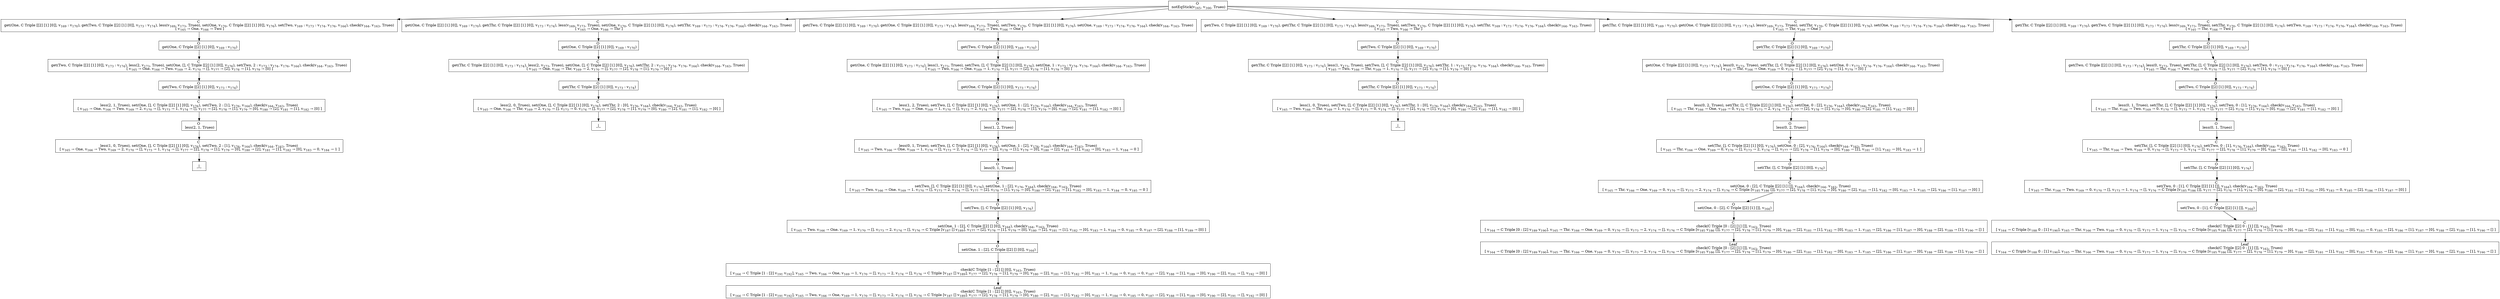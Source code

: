 digraph {
    graph [rankdir=TB
          ,bgcolor=transparent];
    node [shape=box
         ,fillcolor=white
         ,style=filled];
    0 [label=<O <BR/> notEqStick(v<SUB>165</SUB>, v<SUB>166</SUB>, Trueo)>];
    1 [label=<C <BR/> get(One, C Triple [[2] [1] [0]], v<SUB>169</SUB> : v<SUB>170</SUB>), get(Two, C Triple [[2] [1] [0]], v<SUB>173</SUB> : v<SUB>174</SUB>), less(v<SUB>169</SUB>, v<SUB>173</SUB>, Trueo), set(One, v<SUB>170</SUB>, C Triple [[2] [1] [0]], v<SUB>176</SUB>), set(Two, v<SUB>169</SUB> : v<SUB>173</SUB> : v<SUB>174</SUB>, v<SUB>176</SUB>, v<SUB>164</SUB>), check(v<SUB>164</SUB>, v<SUB>163</SUB>, Trueo) <BR/>  [ v<SUB>165</SUB> &rarr; One, v<SUB>166</SUB> &rarr; Two ] >];
    2 [label=<C <BR/> get(One, C Triple [[2] [1] [0]], v<SUB>169</SUB> : v<SUB>170</SUB>), get(Thr, C Triple [[2] [1] [0]], v<SUB>173</SUB> : v<SUB>174</SUB>), less(v<SUB>169</SUB>, v<SUB>173</SUB>, Trueo), set(One, v<SUB>170</SUB>, C Triple [[2] [1] [0]], v<SUB>176</SUB>), set(Thr, v<SUB>169</SUB> : v<SUB>173</SUB> : v<SUB>174</SUB>, v<SUB>176</SUB>, v<SUB>164</SUB>), check(v<SUB>164</SUB>, v<SUB>163</SUB>, Trueo) <BR/>  [ v<SUB>165</SUB> &rarr; One, v<SUB>166</SUB> &rarr; Thr ] >];
    3 [label=<C <BR/> get(Two, C Triple [[2] [1] [0]], v<SUB>169</SUB> : v<SUB>170</SUB>), get(One, C Triple [[2] [1] [0]], v<SUB>173</SUB> : v<SUB>174</SUB>), less(v<SUB>169</SUB>, v<SUB>173</SUB>, Trueo), set(Two, v<SUB>170</SUB>, C Triple [[2] [1] [0]], v<SUB>176</SUB>), set(One, v<SUB>169</SUB> : v<SUB>173</SUB> : v<SUB>174</SUB>, v<SUB>176</SUB>, v<SUB>164</SUB>), check(v<SUB>164</SUB>, v<SUB>163</SUB>, Trueo) <BR/>  [ v<SUB>165</SUB> &rarr; Two, v<SUB>166</SUB> &rarr; One ] >];
    4 [label=<C <BR/> get(Two, C Triple [[2] [1] [0]], v<SUB>169</SUB> : v<SUB>170</SUB>), get(Thr, C Triple [[2] [1] [0]], v<SUB>173</SUB> : v<SUB>174</SUB>), less(v<SUB>169</SUB>, v<SUB>173</SUB>, Trueo), set(Two, v<SUB>170</SUB>, C Triple [[2] [1] [0]], v<SUB>176</SUB>), set(Thr, v<SUB>169</SUB> : v<SUB>173</SUB> : v<SUB>174</SUB>, v<SUB>176</SUB>, v<SUB>164</SUB>), check(v<SUB>164</SUB>, v<SUB>163</SUB>, Trueo) <BR/>  [ v<SUB>165</SUB> &rarr; Two, v<SUB>166</SUB> &rarr; Thr ] >];
    5 [label=<C <BR/> get(Thr, C Triple [[2] [1] [0]], v<SUB>169</SUB> : v<SUB>170</SUB>), get(One, C Triple [[2] [1] [0]], v<SUB>173</SUB> : v<SUB>174</SUB>), less(v<SUB>169</SUB>, v<SUB>173</SUB>, Trueo), set(Thr, v<SUB>170</SUB>, C Triple [[2] [1] [0]], v<SUB>176</SUB>), set(One, v<SUB>169</SUB> : v<SUB>173</SUB> : v<SUB>174</SUB>, v<SUB>176</SUB>, v<SUB>164</SUB>), check(v<SUB>164</SUB>, v<SUB>163</SUB>, Trueo) <BR/>  [ v<SUB>165</SUB> &rarr; Thr, v<SUB>166</SUB> &rarr; One ] >];
    6 [label=<C <BR/> get(Thr, C Triple [[2] [1] [0]], v<SUB>169</SUB> : v<SUB>170</SUB>), get(Two, C Triple [[2] [1] [0]], v<SUB>173</SUB> : v<SUB>174</SUB>), less(v<SUB>169</SUB>, v<SUB>173</SUB>, Trueo), set(Thr, v<SUB>170</SUB>, C Triple [[2] [1] [0]], v<SUB>176</SUB>), set(Two, v<SUB>169</SUB> : v<SUB>173</SUB> : v<SUB>174</SUB>, v<SUB>176</SUB>, v<SUB>164</SUB>), check(v<SUB>164</SUB>, v<SUB>163</SUB>, Trueo) <BR/>  [ v<SUB>165</SUB> &rarr; Thr, v<SUB>166</SUB> &rarr; Two ] >];
    7 [label=<O <BR/> get(One, C Triple [[2] [1] [0]], v<SUB>169</SUB> : v<SUB>170</SUB>)>];
    8 [label=<C <BR/> get(Two, C Triple [[2] [1] [0]], v<SUB>173</SUB> : v<SUB>174</SUB>), less(2, v<SUB>173</SUB>, Trueo), set(One, [], C Triple [[2] [1] [0]], v<SUB>176</SUB>), set(Two, 2 : v<SUB>173</SUB> : v<SUB>174</SUB>, v<SUB>176</SUB>, v<SUB>164</SUB>), check(v<SUB>164</SUB>, v<SUB>163</SUB>, Trueo) <BR/>  [ v<SUB>165</SUB> &rarr; One, v<SUB>166</SUB> &rarr; Two, v<SUB>169</SUB> &rarr; 2, v<SUB>170</SUB> &rarr; [], v<SUB>177</SUB> &rarr; [2], v<SUB>178</SUB> &rarr; [1], v<SUB>179</SUB> &rarr; [0] ] >];
    9 [label=<O <BR/> get(Two, C Triple [[2] [1] [0]], v<SUB>173</SUB> : v<SUB>174</SUB>)>];
    10 [label=<C <BR/> less(2, 1, Trueo), set(One, [], C Triple [[2] [1] [0]], v<SUB>176</SUB>), set(Two, 2 : [1], v<SUB>176</SUB>, v<SUB>164</SUB>), check(v<SUB>164</SUB>, v<SUB>163</SUB>, Trueo) <BR/>  [ v<SUB>165</SUB> &rarr; One, v<SUB>166</SUB> &rarr; Two, v<SUB>169</SUB> &rarr; 2, v<SUB>170</SUB> &rarr; [], v<SUB>173</SUB> &rarr; 1, v<SUB>174</SUB> &rarr; [], v<SUB>177</SUB> &rarr; [2], v<SUB>178</SUB> &rarr; [1], v<SUB>179</SUB> &rarr; [0], v<SUB>180</SUB> &rarr; [2], v<SUB>181</SUB> &rarr; [1], v<SUB>182</SUB> &rarr; [0] ] >];
    11 [label=<O <BR/> less(2, 1, Trueo)>];
    12 [label=<C <BR/> less(1, 0, Trueo), set(One, [], C Triple [[2] [1] [0]], v<SUB>176</SUB>), set(Two, 2 : [1], v<SUB>176</SUB>, v<SUB>164</SUB>), check(v<SUB>164</SUB>, v<SUB>163</SUB>, Trueo) <BR/>  [ v<SUB>165</SUB> &rarr; One, v<SUB>166</SUB> &rarr; Two, v<SUB>169</SUB> &rarr; 2, v<SUB>170</SUB> &rarr; [], v<SUB>173</SUB> &rarr; 1, v<SUB>174</SUB> &rarr; [], v<SUB>177</SUB> &rarr; [2], v<SUB>178</SUB> &rarr; [1], v<SUB>179</SUB> &rarr; [0], v<SUB>180</SUB> &rarr; [2], v<SUB>181</SUB> &rarr; [1], v<SUB>182</SUB> &rarr; [0], v<SUB>183</SUB> &rarr; 0, v<SUB>184</SUB> &rarr; 1 ] >];
    13 [label=<_|_>];
    14 [label=<O <BR/> get(One, C Triple [[2] [1] [0]], v<SUB>169</SUB> : v<SUB>170</SUB>)>];
    15 [label=<C <BR/> get(Thr, C Triple [[2] [1] [0]], v<SUB>173</SUB> : v<SUB>174</SUB>), less(2, v<SUB>173</SUB>, Trueo), set(One, [], C Triple [[2] [1] [0]], v<SUB>176</SUB>), set(Thr, 2 : v<SUB>173</SUB> : v<SUB>174</SUB>, v<SUB>176</SUB>, v<SUB>164</SUB>), check(v<SUB>164</SUB>, v<SUB>163</SUB>, Trueo) <BR/>  [ v<SUB>165</SUB> &rarr; One, v<SUB>166</SUB> &rarr; Thr, v<SUB>169</SUB> &rarr; 2, v<SUB>170</SUB> &rarr; [], v<SUB>177</SUB> &rarr; [2], v<SUB>178</SUB> &rarr; [1], v<SUB>179</SUB> &rarr; [0] ] >];
    16 [label=<O <BR/> get(Thr, C Triple [[2] [1] [0]], v<SUB>173</SUB> : v<SUB>174</SUB>)>];
    17 [label=<C <BR/> less(2, 0, Trueo), set(One, [], C Triple [[2] [1] [0]], v<SUB>176</SUB>), set(Thr, 2 : [0], v<SUB>176</SUB>, v<SUB>164</SUB>), check(v<SUB>164</SUB>, v<SUB>163</SUB>, Trueo) <BR/>  [ v<SUB>165</SUB> &rarr; One, v<SUB>166</SUB> &rarr; Thr, v<SUB>169</SUB> &rarr; 2, v<SUB>170</SUB> &rarr; [], v<SUB>173</SUB> &rarr; 0, v<SUB>174</SUB> &rarr; [], v<SUB>177</SUB> &rarr; [2], v<SUB>178</SUB> &rarr; [1], v<SUB>179</SUB> &rarr; [0], v<SUB>180</SUB> &rarr; [2], v<SUB>181</SUB> &rarr; [1], v<SUB>182</SUB> &rarr; [0] ] >];
    18 [label=<_|_>];
    19 [label=<O <BR/> get(Two, C Triple [[2] [1] [0]], v<SUB>169</SUB> : v<SUB>170</SUB>)>];
    20 [label=<C <BR/> get(One, C Triple [[2] [1] [0]], v<SUB>173</SUB> : v<SUB>174</SUB>), less(1, v<SUB>173</SUB>, Trueo), set(Two, [], C Triple [[2] [1] [0]], v<SUB>176</SUB>), set(One, 1 : v<SUB>173</SUB> : v<SUB>174</SUB>, v<SUB>176</SUB>, v<SUB>164</SUB>), check(v<SUB>164</SUB>, v<SUB>163</SUB>, Trueo) <BR/>  [ v<SUB>165</SUB> &rarr; Two, v<SUB>166</SUB> &rarr; One, v<SUB>169</SUB> &rarr; 1, v<SUB>170</SUB> &rarr; [], v<SUB>177</SUB> &rarr; [2], v<SUB>178</SUB> &rarr; [1], v<SUB>179</SUB> &rarr; [0] ] >];
    21 [label=<O <BR/> get(One, C Triple [[2] [1] [0]], v<SUB>173</SUB> : v<SUB>174</SUB>)>];
    22 [label=<C <BR/> less(1, 2, Trueo), set(Two, [], C Triple [[2] [1] [0]], v<SUB>176</SUB>), set(One, 1 : [2], v<SUB>176</SUB>, v<SUB>164</SUB>), check(v<SUB>164</SUB>, v<SUB>163</SUB>, Trueo) <BR/>  [ v<SUB>165</SUB> &rarr; Two, v<SUB>166</SUB> &rarr; One, v<SUB>169</SUB> &rarr; 1, v<SUB>170</SUB> &rarr; [], v<SUB>173</SUB> &rarr; 2, v<SUB>174</SUB> &rarr; [], v<SUB>177</SUB> &rarr; [2], v<SUB>178</SUB> &rarr; [1], v<SUB>179</SUB> &rarr; [0], v<SUB>180</SUB> &rarr; [2], v<SUB>181</SUB> &rarr; [1], v<SUB>182</SUB> &rarr; [0] ] >];
    23 [label=<O <BR/> less(1, 2, Trueo)>];
    24 [label=<C <BR/> less(0, 1, Trueo), set(Two, [], C Triple [[2] [1] [0]], v<SUB>176</SUB>), set(One, 1 : [2], v<SUB>176</SUB>, v<SUB>164</SUB>), check(v<SUB>164</SUB>, v<SUB>163</SUB>, Trueo) <BR/>  [ v<SUB>165</SUB> &rarr; Two, v<SUB>166</SUB> &rarr; One, v<SUB>169</SUB> &rarr; 1, v<SUB>170</SUB> &rarr; [], v<SUB>173</SUB> &rarr; 2, v<SUB>174</SUB> &rarr; [], v<SUB>177</SUB> &rarr; [2], v<SUB>178</SUB> &rarr; [1], v<SUB>179</SUB> &rarr; [0], v<SUB>180</SUB> &rarr; [2], v<SUB>181</SUB> &rarr; [1], v<SUB>182</SUB> &rarr; [0], v<SUB>183</SUB> &rarr; 1, v<SUB>184</SUB> &rarr; 0 ] >];
    25 [label=<O <BR/> less(0, 1, Trueo)>];
    26 [label=<C <BR/> set(Two, [], C Triple [[2] [1] [0]], v<SUB>176</SUB>), set(One, 1 : [2], v<SUB>176</SUB>, v<SUB>164</SUB>), check(v<SUB>164</SUB>, v<SUB>163</SUB>, Trueo) <BR/>  [ v<SUB>165</SUB> &rarr; Two, v<SUB>166</SUB> &rarr; One, v<SUB>169</SUB> &rarr; 1, v<SUB>170</SUB> &rarr; [], v<SUB>173</SUB> &rarr; 2, v<SUB>174</SUB> &rarr; [], v<SUB>177</SUB> &rarr; [2], v<SUB>178</SUB> &rarr; [1], v<SUB>179</SUB> &rarr; [0], v<SUB>180</SUB> &rarr; [2], v<SUB>181</SUB> &rarr; [1], v<SUB>182</SUB> &rarr; [0], v<SUB>183</SUB> &rarr; 1, v<SUB>184</SUB> &rarr; 0, v<SUB>185</SUB> &rarr; 0 ] >];
    27 [label=<O <BR/> set(Two, [], C Triple [[2] [1] [0]], v<SUB>176</SUB>)>];
    28 [label=<C <BR/> set(One, 1 : [2], C Triple [[2] [] [0]], v<SUB>164</SUB>), check(v<SUB>164</SUB>, v<SUB>163</SUB>, Trueo) <BR/>  [ v<SUB>165</SUB> &rarr; Two, v<SUB>166</SUB> &rarr; One, v<SUB>169</SUB> &rarr; 1, v<SUB>170</SUB> &rarr; [], v<SUB>173</SUB> &rarr; 2, v<SUB>174</SUB> &rarr; [], v<SUB>176</SUB> &rarr; C Triple [v<SUB>187</SUB> [] v<SUB>189</SUB>], v<SUB>177</SUB> &rarr; [2], v<SUB>178</SUB> &rarr; [1], v<SUB>179</SUB> &rarr; [0], v<SUB>180</SUB> &rarr; [2], v<SUB>181</SUB> &rarr; [1], v<SUB>182</SUB> &rarr; [0], v<SUB>183</SUB> &rarr; 1, v<SUB>184</SUB> &rarr; 0, v<SUB>185</SUB> &rarr; 0, v<SUB>187</SUB> &rarr; [2], v<SUB>188</SUB> &rarr; [1], v<SUB>189</SUB> &rarr; [0] ] >];
    29 [label=<O <BR/> set(One, 1 : [2], C Triple [[2] [] [0]], v<SUB>164</SUB>)>];
    30 [label=<C <BR/> check(C Triple [1 : [2] [] [0]], v<SUB>163</SUB>, Trueo) <BR/>  [ v<SUB>164</SUB> &rarr; C Triple [1 : [2] v<SUB>191</SUB> v<SUB>192</SUB>], v<SUB>165</SUB> &rarr; Two, v<SUB>166</SUB> &rarr; One, v<SUB>169</SUB> &rarr; 1, v<SUB>170</SUB> &rarr; [], v<SUB>173</SUB> &rarr; 2, v<SUB>174</SUB> &rarr; [], v<SUB>176</SUB> &rarr; C Triple [v<SUB>187</SUB> [] v<SUB>189</SUB>], v<SUB>177</SUB> &rarr; [2], v<SUB>178</SUB> &rarr; [1], v<SUB>179</SUB> &rarr; [0], v<SUB>180</SUB> &rarr; [2], v<SUB>181</SUB> &rarr; [1], v<SUB>182</SUB> &rarr; [0], v<SUB>183</SUB> &rarr; 1, v<SUB>184</SUB> &rarr; 0, v<SUB>185</SUB> &rarr; 0, v<SUB>187</SUB> &rarr; [2], v<SUB>188</SUB> &rarr; [1], v<SUB>189</SUB> &rarr; [0], v<SUB>190</SUB> &rarr; [2], v<SUB>191</SUB> &rarr; [], v<SUB>192</SUB> &rarr; [0] ] >];
    31 [label=<Leaf <BR/> check(C Triple [1 : [2] [] [0]], v<SUB>163</SUB>, Trueo) <BR/>  [ v<SUB>164</SUB> &rarr; C Triple [1 : [2] v<SUB>191</SUB> v<SUB>192</SUB>], v<SUB>165</SUB> &rarr; Two, v<SUB>166</SUB> &rarr; One, v<SUB>169</SUB> &rarr; 1, v<SUB>170</SUB> &rarr; [], v<SUB>173</SUB> &rarr; 2, v<SUB>174</SUB> &rarr; [], v<SUB>176</SUB> &rarr; C Triple [v<SUB>187</SUB> [] v<SUB>189</SUB>], v<SUB>177</SUB> &rarr; [2], v<SUB>178</SUB> &rarr; [1], v<SUB>179</SUB> &rarr; [0], v<SUB>180</SUB> &rarr; [2], v<SUB>181</SUB> &rarr; [1], v<SUB>182</SUB> &rarr; [0], v<SUB>183</SUB> &rarr; 1, v<SUB>184</SUB> &rarr; 0, v<SUB>185</SUB> &rarr; 0, v<SUB>187</SUB> &rarr; [2], v<SUB>188</SUB> &rarr; [1], v<SUB>189</SUB> &rarr; [0], v<SUB>190</SUB> &rarr; [2], v<SUB>191</SUB> &rarr; [], v<SUB>192</SUB> &rarr; [0] ] >];
    32 [label=<O <BR/> get(Two, C Triple [[2] [1] [0]], v<SUB>169</SUB> : v<SUB>170</SUB>)>];
    33 [label=<C <BR/> get(Thr, C Triple [[2] [1] [0]], v<SUB>173</SUB> : v<SUB>174</SUB>), less(1, v<SUB>173</SUB>, Trueo), set(Two, [], C Triple [[2] [1] [0]], v<SUB>176</SUB>), set(Thr, 1 : v<SUB>173</SUB> : v<SUB>174</SUB>, v<SUB>176</SUB>, v<SUB>164</SUB>), check(v<SUB>164</SUB>, v<SUB>163</SUB>, Trueo) <BR/>  [ v<SUB>165</SUB> &rarr; Two, v<SUB>166</SUB> &rarr; Thr, v<SUB>169</SUB> &rarr; 1, v<SUB>170</SUB> &rarr; [], v<SUB>177</SUB> &rarr; [2], v<SUB>178</SUB> &rarr; [1], v<SUB>179</SUB> &rarr; [0] ] >];
    34 [label=<O <BR/> get(Thr, C Triple [[2] [1] [0]], v<SUB>173</SUB> : v<SUB>174</SUB>)>];
    35 [label=<C <BR/> less(1, 0, Trueo), set(Two, [], C Triple [[2] [1] [0]], v<SUB>176</SUB>), set(Thr, 1 : [0], v<SUB>176</SUB>, v<SUB>164</SUB>), check(v<SUB>164</SUB>, v<SUB>163</SUB>, Trueo) <BR/>  [ v<SUB>165</SUB> &rarr; Two, v<SUB>166</SUB> &rarr; Thr, v<SUB>169</SUB> &rarr; 1, v<SUB>170</SUB> &rarr; [], v<SUB>173</SUB> &rarr; 0, v<SUB>174</SUB> &rarr; [], v<SUB>177</SUB> &rarr; [2], v<SUB>178</SUB> &rarr; [1], v<SUB>179</SUB> &rarr; [0], v<SUB>180</SUB> &rarr; [2], v<SUB>181</SUB> &rarr; [1], v<SUB>182</SUB> &rarr; [0] ] >];
    36 [label=<_|_>];
    37 [label=<O <BR/> get(Thr, C Triple [[2] [1] [0]], v<SUB>169</SUB> : v<SUB>170</SUB>)>];
    38 [label=<C <BR/> get(One, C Triple [[2] [1] [0]], v<SUB>173</SUB> : v<SUB>174</SUB>), less(0, v<SUB>173</SUB>, Trueo), set(Thr, [], C Triple [[2] [1] [0]], v<SUB>176</SUB>), set(One, 0 : v<SUB>173</SUB> : v<SUB>174</SUB>, v<SUB>176</SUB>, v<SUB>164</SUB>), check(v<SUB>164</SUB>, v<SUB>163</SUB>, Trueo) <BR/>  [ v<SUB>165</SUB> &rarr; Thr, v<SUB>166</SUB> &rarr; One, v<SUB>169</SUB> &rarr; 0, v<SUB>170</SUB> &rarr; [], v<SUB>177</SUB> &rarr; [2], v<SUB>178</SUB> &rarr; [1], v<SUB>179</SUB> &rarr; [0] ] >];
    39 [label=<O <BR/> get(One, C Triple [[2] [1] [0]], v<SUB>173</SUB> : v<SUB>174</SUB>)>];
    40 [label=<C <BR/> less(0, 2, Trueo), set(Thr, [], C Triple [[2] [1] [0]], v<SUB>176</SUB>), set(One, 0 : [2], v<SUB>176</SUB>, v<SUB>164</SUB>), check(v<SUB>164</SUB>, v<SUB>163</SUB>, Trueo) <BR/>  [ v<SUB>165</SUB> &rarr; Thr, v<SUB>166</SUB> &rarr; One, v<SUB>169</SUB> &rarr; 0, v<SUB>170</SUB> &rarr; [], v<SUB>173</SUB> &rarr; 2, v<SUB>174</SUB> &rarr; [], v<SUB>177</SUB> &rarr; [2], v<SUB>178</SUB> &rarr; [1], v<SUB>179</SUB> &rarr; [0], v<SUB>180</SUB> &rarr; [2], v<SUB>181</SUB> &rarr; [1], v<SUB>182</SUB> &rarr; [0] ] >];
    41 [label=<O <BR/> less(0, 2, Trueo)>];
    42 [label=<C <BR/> set(Thr, [], C Triple [[2] [1] [0]], v<SUB>176</SUB>), set(One, 0 : [2], v<SUB>176</SUB>, v<SUB>164</SUB>), check(v<SUB>164</SUB>, v<SUB>163</SUB>, Trueo) <BR/>  [ v<SUB>165</SUB> &rarr; Thr, v<SUB>166</SUB> &rarr; One, v<SUB>169</SUB> &rarr; 0, v<SUB>170</SUB> &rarr; [], v<SUB>173</SUB> &rarr; 2, v<SUB>174</SUB> &rarr; [], v<SUB>177</SUB> &rarr; [2], v<SUB>178</SUB> &rarr; [1], v<SUB>179</SUB> &rarr; [0], v<SUB>180</SUB> &rarr; [2], v<SUB>181</SUB> &rarr; [1], v<SUB>182</SUB> &rarr; [0], v<SUB>183</SUB> &rarr; 1 ] >];
    43 [label=<O <BR/> set(Thr, [], C Triple [[2] [1] [0]], v<SUB>176</SUB>)>];
    44 [label=<C <BR/> set(One, 0 : [2], C Triple [[2] [1] []], v<SUB>164</SUB>), check(v<SUB>164</SUB>, v<SUB>163</SUB>, Trueo) <BR/>  [ v<SUB>165</SUB> &rarr; Thr, v<SUB>166</SUB> &rarr; One, v<SUB>169</SUB> &rarr; 0, v<SUB>170</SUB> &rarr; [], v<SUB>173</SUB> &rarr; 2, v<SUB>174</SUB> &rarr; [], v<SUB>176</SUB> &rarr; C Triple [v<SUB>185</SUB> v<SUB>186</SUB> []], v<SUB>177</SUB> &rarr; [2], v<SUB>178</SUB> &rarr; [1], v<SUB>179</SUB> &rarr; [0], v<SUB>180</SUB> &rarr; [2], v<SUB>181</SUB> &rarr; [1], v<SUB>182</SUB> &rarr; [0], v<SUB>183</SUB> &rarr; 1, v<SUB>185</SUB> &rarr; [2], v<SUB>186</SUB> &rarr; [1], v<SUB>187</SUB> &rarr; [0] ] >];
    45 [label=<O <BR/> set(One, 0 : [2], C Triple [[2] [1] []], v<SUB>164</SUB>)>];
    46 [label=<C <BR/> check(C Triple [0 : [2] [1] []], v<SUB>163</SUB>, Trueo) <BR/>  [ v<SUB>164</SUB> &rarr; C Triple [0 : [2] v<SUB>189</SUB> v<SUB>190</SUB>], v<SUB>165</SUB> &rarr; Thr, v<SUB>166</SUB> &rarr; One, v<SUB>169</SUB> &rarr; 0, v<SUB>170</SUB> &rarr; [], v<SUB>173</SUB> &rarr; 2, v<SUB>174</SUB> &rarr; [], v<SUB>176</SUB> &rarr; C Triple [v<SUB>185</SUB> v<SUB>186</SUB> []], v<SUB>177</SUB> &rarr; [2], v<SUB>178</SUB> &rarr; [1], v<SUB>179</SUB> &rarr; [0], v<SUB>180</SUB> &rarr; [2], v<SUB>181</SUB> &rarr; [1], v<SUB>182</SUB> &rarr; [0], v<SUB>183</SUB> &rarr; 1, v<SUB>185</SUB> &rarr; [2], v<SUB>186</SUB> &rarr; [1], v<SUB>187</SUB> &rarr; [0], v<SUB>188</SUB> &rarr; [2], v<SUB>189</SUB> &rarr; [1], v<SUB>190</SUB> &rarr; [] ] >];
    47 [label=<Leaf <BR/> check(C Triple [0 : [2] [1] []], v<SUB>163</SUB>, Trueo) <BR/>  [ v<SUB>164</SUB> &rarr; C Triple [0 : [2] v<SUB>189</SUB> v<SUB>190</SUB>], v<SUB>165</SUB> &rarr; Thr, v<SUB>166</SUB> &rarr; One, v<SUB>169</SUB> &rarr; 0, v<SUB>170</SUB> &rarr; [], v<SUB>173</SUB> &rarr; 2, v<SUB>174</SUB> &rarr; [], v<SUB>176</SUB> &rarr; C Triple [v<SUB>185</SUB> v<SUB>186</SUB> []], v<SUB>177</SUB> &rarr; [2], v<SUB>178</SUB> &rarr; [1], v<SUB>179</SUB> &rarr; [0], v<SUB>180</SUB> &rarr; [2], v<SUB>181</SUB> &rarr; [1], v<SUB>182</SUB> &rarr; [0], v<SUB>183</SUB> &rarr; 1, v<SUB>185</SUB> &rarr; [2], v<SUB>186</SUB> &rarr; [1], v<SUB>187</SUB> &rarr; [0], v<SUB>188</SUB> &rarr; [2], v<SUB>189</SUB> &rarr; [1], v<SUB>190</SUB> &rarr; [] ] >];
    48 [label=<O <BR/> get(Thr, C Triple [[2] [1] [0]], v<SUB>169</SUB> : v<SUB>170</SUB>)>];
    49 [label=<C <BR/> get(Two, C Triple [[2] [1] [0]], v<SUB>173</SUB> : v<SUB>174</SUB>), less(0, v<SUB>173</SUB>, Trueo), set(Thr, [], C Triple [[2] [1] [0]], v<SUB>176</SUB>), set(Two, 0 : v<SUB>173</SUB> : v<SUB>174</SUB>, v<SUB>176</SUB>, v<SUB>164</SUB>), check(v<SUB>164</SUB>, v<SUB>163</SUB>, Trueo) <BR/>  [ v<SUB>165</SUB> &rarr; Thr, v<SUB>166</SUB> &rarr; Two, v<SUB>169</SUB> &rarr; 0, v<SUB>170</SUB> &rarr; [], v<SUB>177</SUB> &rarr; [2], v<SUB>178</SUB> &rarr; [1], v<SUB>179</SUB> &rarr; [0] ] >];
    50 [label=<O <BR/> get(Two, C Triple [[2] [1] [0]], v<SUB>173</SUB> : v<SUB>174</SUB>)>];
    51 [label=<C <BR/> less(0, 1, Trueo), set(Thr, [], C Triple [[2] [1] [0]], v<SUB>176</SUB>), set(Two, 0 : [1], v<SUB>176</SUB>, v<SUB>164</SUB>), check(v<SUB>164</SUB>, v<SUB>163</SUB>, Trueo) <BR/>  [ v<SUB>165</SUB> &rarr; Thr, v<SUB>166</SUB> &rarr; Two, v<SUB>169</SUB> &rarr; 0, v<SUB>170</SUB> &rarr; [], v<SUB>173</SUB> &rarr; 1, v<SUB>174</SUB> &rarr; [], v<SUB>177</SUB> &rarr; [2], v<SUB>178</SUB> &rarr; [1], v<SUB>179</SUB> &rarr; [0], v<SUB>180</SUB> &rarr; [2], v<SUB>181</SUB> &rarr; [1], v<SUB>182</SUB> &rarr; [0] ] >];
    52 [label=<O <BR/> less(0, 1, Trueo)>];
    53 [label=<C <BR/> set(Thr, [], C Triple [[2] [1] [0]], v<SUB>176</SUB>), set(Two, 0 : [1], v<SUB>176</SUB>, v<SUB>164</SUB>), check(v<SUB>164</SUB>, v<SUB>163</SUB>, Trueo) <BR/>  [ v<SUB>165</SUB> &rarr; Thr, v<SUB>166</SUB> &rarr; Two, v<SUB>169</SUB> &rarr; 0, v<SUB>170</SUB> &rarr; [], v<SUB>173</SUB> &rarr; 1, v<SUB>174</SUB> &rarr; [], v<SUB>177</SUB> &rarr; [2], v<SUB>178</SUB> &rarr; [1], v<SUB>179</SUB> &rarr; [0], v<SUB>180</SUB> &rarr; [2], v<SUB>181</SUB> &rarr; [1], v<SUB>182</SUB> &rarr; [0], v<SUB>183</SUB> &rarr; 0 ] >];
    54 [label=<O <BR/> set(Thr, [], C Triple [[2] [1] [0]], v<SUB>176</SUB>)>];
    55 [label=<C <BR/> set(Two, 0 : [1], C Triple [[2] [1] []], v<SUB>164</SUB>), check(v<SUB>164</SUB>, v<SUB>163</SUB>, Trueo) <BR/>  [ v<SUB>165</SUB> &rarr; Thr, v<SUB>166</SUB> &rarr; Two, v<SUB>169</SUB> &rarr; 0, v<SUB>170</SUB> &rarr; [], v<SUB>173</SUB> &rarr; 1, v<SUB>174</SUB> &rarr; [], v<SUB>176</SUB> &rarr; C Triple [v<SUB>185</SUB> v<SUB>186</SUB> []], v<SUB>177</SUB> &rarr; [2], v<SUB>178</SUB> &rarr; [1], v<SUB>179</SUB> &rarr; [0], v<SUB>180</SUB> &rarr; [2], v<SUB>181</SUB> &rarr; [1], v<SUB>182</SUB> &rarr; [0], v<SUB>183</SUB> &rarr; 0, v<SUB>185</SUB> &rarr; [2], v<SUB>186</SUB> &rarr; [1], v<SUB>187</SUB> &rarr; [0] ] >];
    56 [label=<O <BR/> set(Two, 0 : [1], C Triple [[2] [1] []], v<SUB>164</SUB>)>];
    57 [label=<C <BR/> check(C Triple [[2] 0 : [1] []], v<SUB>163</SUB>, Trueo) <BR/>  [ v<SUB>164</SUB> &rarr; C Triple [v<SUB>188</SUB> 0 : [1] v<SUB>190</SUB>], v<SUB>165</SUB> &rarr; Thr, v<SUB>166</SUB> &rarr; Two, v<SUB>169</SUB> &rarr; 0, v<SUB>170</SUB> &rarr; [], v<SUB>173</SUB> &rarr; 1, v<SUB>174</SUB> &rarr; [], v<SUB>176</SUB> &rarr; C Triple [v<SUB>185</SUB> v<SUB>186</SUB> []], v<SUB>177</SUB> &rarr; [2], v<SUB>178</SUB> &rarr; [1], v<SUB>179</SUB> &rarr; [0], v<SUB>180</SUB> &rarr; [2], v<SUB>181</SUB> &rarr; [1], v<SUB>182</SUB> &rarr; [0], v<SUB>183</SUB> &rarr; 0, v<SUB>185</SUB> &rarr; [2], v<SUB>186</SUB> &rarr; [1], v<SUB>187</SUB> &rarr; [0], v<SUB>188</SUB> &rarr; [2], v<SUB>189</SUB> &rarr; [1], v<SUB>190</SUB> &rarr; [] ] >];
    58 [label=<Leaf <BR/> check(C Triple [[2] 0 : [1] []], v<SUB>163</SUB>, Trueo) <BR/>  [ v<SUB>164</SUB> &rarr; C Triple [v<SUB>188</SUB> 0 : [1] v<SUB>190</SUB>], v<SUB>165</SUB> &rarr; Thr, v<SUB>166</SUB> &rarr; Two, v<SUB>169</SUB> &rarr; 0, v<SUB>170</SUB> &rarr; [], v<SUB>173</SUB> &rarr; 1, v<SUB>174</SUB> &rarr; [], v<SUB>176</SUB> &rarr; C Triple [v<SUB>185</SUB> v<SUB>186</SUB> []], v<SUB>177</SUB> &rarr; [2], v<SUB>178</SUB> &rarr; [1], v<SUB>179</SUB> &rarr; [0], v<SUB>180</SUB> &rarr; [2], v<SUB>181</SUB> &rarr; [1], v<SUB>182</SUB> &rarr; [0], v<SUB>183</SUB> &rarr; 0, v<SUB>185</SUB> &rarr; [2], v<SUB>186</SUB> &rarr; [1], v<SUB>187</SUB> &rarr; [0], v<SUB>188</SUB> &rarr; [2], v<SUB>189</SUB> &rarr; [1], v<SUB>190</SUB> &rarr; [] ] >];
    0 -> 1 [label=""];
    0 -> 2 [label=""];
    0 -> 3 [label=""];
    0 -> 4 [label=""];
    0 -> 5 [label=""];
    0 -> 6 [label=""];
    1 -> 7 [label=""];
    2 -> 14 [label=""];
    3 -> 19 [label=""];
    4 -> 32 [label=""];
    5 -> 37 [label=""];
    6 -> 48 [label=""];
    7 -> 8 [label=""];
    8 -> 9 [label=""];
    9 -> 10 [label=""];
    10 -> 11 [label=""];
    11 -> 12 [label=""];
    12 -> 13 [label=""];
    14 -> 15 [label=""];
    15 -> 16 [label=""];
    16 -> 17 [label=""];
    17 -> 18 [label=""];
    19 -> 20 [label=""];
    20 -> 21 [label=""];
    21 -> 22 [label=""];
    22 -> 23 [label=""];
    23 -> 24 [label=""];
    24 -> 25 [label=""];
    25 -> 26 [label=""];
    26 -> 27 [label=""];
    27 -> 28 [label=""];
    28 -> 29 [label=""];
    29 -> 30 [label=""];
    30 -> 31 [label=""];
    32 -> 33 [label=""];
    33 -> 34 [label=""];
    34 -> 35 [label=""];
    35 -> 36 [label=""];
    37 -> 38 [label=""];
    38 -> 39 [label=""];
    39 -> 40 [label=""];
    40 -> 41 [label=""];
    41 -> 42 [label=""];
    42 -> 43 [label=""];
    43 -> 44 [label=""];
    44 -> 45 [label=""];
    45 -> 46 [label=""];
    46 -> 47 [label=""];
    48 -> 49 [label=""];
    49 -> 50 [label=""];
    50 -> 51 [label=""];
    51 -> 52 [label=""];
    52 -> 53 [label=""];
    53 -> 54 [label=""];
    54 -> 55 [label=""];
    55 -> 56 [label=""];
    56 -> 57 [label=""];
    57 -> 58 [label=""];
}